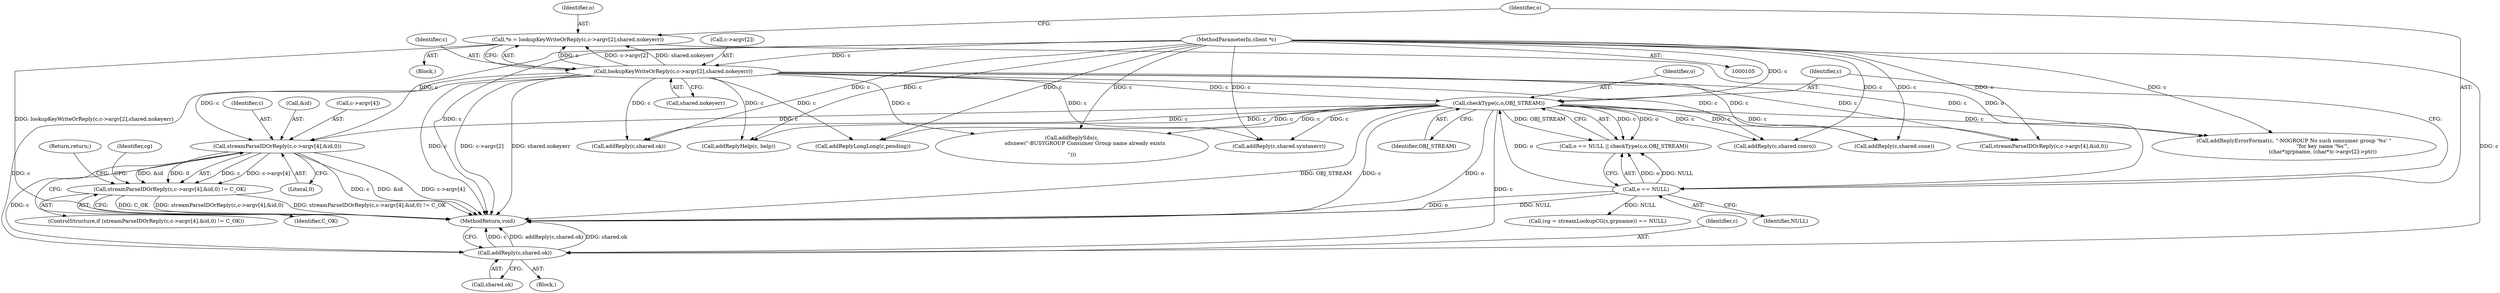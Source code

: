 digraph "0_redis_c04082cf138f1f51cedf05ee9ad36fb6763cafc6@pointer" {
"1000320" [label="(Call,streamParseIDOrReply(c,c->argv[4],&id,0))"];
"1000158" [label="(Call,checkType(c,o,OBJ_STREAM))"];
"1000143" [label="(Call,lookupKeyWriteOrReply(c,c->argv[2],shared.nokeyerr))"];
"1000106" [label="(MethodParameterIn,client *c)"];
"1000155" [label="(Call,o == NULL)"];
"1000141" [label="(Call,*o = lookupKeyWriteOrReply(c,c->argv[2],shared.nokeyerr))"];
"1000319" [label="(Call,streamParseIDOrReply(c,c->argv[4],&id,0) != C_OK)"];
"1000338" [label="(Call,addReply(c,shared.ok))"];
"1000154" [label="(Call,o == NULL || checkType(c,o,OBJ_STREAM))"];
"1000282" [label="(Call,addReplySds(c,\n                sdsnew(\"-BUSYGROUP Consumer Group name already exists\r\n\")))"];
"1000142" [label="(Identifier,o)"];
"1000371" [label="(Call,addReply(c,shared.cone))"];
"1000245" [label="(Call,streamParseIDOrReply(c,c->argv[4],&id,0))"];
"1000321" [label="(Identifier,c)"];
"1000340" [label="(Call,shared.ok)"];
"1000318" [label="(ControlStructure,if (streamParseIDOrReply(c,c->argv[4],&id,0) != C_OK))"];
"1000196" [label="(Call,addReplyErrorFormat(c, \"-NOGROUP No such consumer group '%s' \"\n                                   \"for key name '%s'\",\n                                   (char*)grpname, (char*)c->argv[2]->ptr))"];
"1000330" [label="(Identifier,C_OK)"];
"1000155" [label="(Call,o == NULL)"];
"1000320" [label="(Call,streamParseIDOrReply(c,c->argv[4],&id,0))"];
"1000179" [label="(Call,(cg = streamLookupCG(s,grpname)) == NULL)"];
"1000327" [label="(Call,&id)"];
"1000322" [label="(Call,c->argv[4])"];
"1000432" [label="(MethodReturn,void)"];
"1000271" [label="(Call,addReply(c,shared.ok))"];
"1000422" [label="(Call,addReplyHelp(c, help))"];
"1000139" [label="(Block,)"];
"1000298" [label="(Block,)"];
"1000159" [label="(Identifier,c)"];
"1000408" [label="(Call,addReplyLongLong(c,pending))"];
"1000427" [label="(Call,addReply(c,shared.syntaxerr))"];
"1000145" [label="(Call,c->argv[2])"];
"1000378" [label="(Call,addReply(c,shared.czero))"];
"1000161" [label="(Identifier,OBJ_STREAM)"];
"1000144" [label="(Identifier,c)"];
"1000335" [label="(Identifier,cg)"];
"1000143" [label="(Call,lookupKeyWriteOrReply(c,c->argv[2],shared.nokeyerr))"];
"1000150" [label="(Call,shared.nokeyerr)"];
"1000160" [label="(Identifier,o)"];
"1000329" [label="(Literal,0)"];
"1000319" [label="(Call,streamParseIDOrReply(c,c->argv[4],&id,0) != C_OK)"];
"1000141" [label="(Call,*o = lookupKeyWriteOrReply(c,c->argv[2],shared.nokeyerr))"];
"1000332" [label="(Return,return;)"];
"1000156" [label="(Identifier,o)"];
"1000106" [label="(MethodParameterIn,client *c)"];
"1000338" [label="(Call,addReply(c,shared.ok))"];
"1000158" [label="(Call,checkType(c,o,OBJ_STREAM))"];
"1000157" [label="(Identifier,NULL)"];
"1000339" [label="(Identifier,c)"];
"1000320" -> "1000319"  [label="AST: "];
"1000320" -> "1000329"  [label="CFG: "];
"1000321" -> "1000320"  [label="AST: "];
"1000322" -> "1000320"  [label="AST: "];
"1000327" -> "1000320"  [label="AST: "];
"1000329" -> "1000320"  [label="AST: "];
"1000330" -> "1000320"  [label="CFG: "];
"1000320" -> "1000432"  [label="DDG: c->argv[4]"];
"1000320" -> "1000432"  [label="DDG: c"];
"1000320" -> "1000432"  [label="DDG: &id"];
"1000320" -> "1000319"  [label="DDG: c"];
"1000320" -> "1000319"  [label="DDG: c->argv[4]"];
"1000320" -> "1000319"  [label="DDG: &id"];
"1000320" -> "1000319"  [label="DDG: 0"];
"1000158" -> "1000320"  [label="DDG: c"];
"1000143" -> "1000320"  [label="DDG: c"];
"1000106" -> "1000320"  [label="DDG: c"];
"1000320" -> "1000338"  [label="DDG: c"];
"1000158" -> "1000154"  [label="AST: "];
"1000158" -> "1000161"  [label="CFG: "];
"1000159" -> "1000158"  [label="AST: "];
"1000160" -> "1000158"  [label="AST: "];
"1000161" -> "1000158"  [label="AST: "];
"1000154" -> "1000158"  [label="CFG: "];
"1000158" -> "1000432"  [label="DDG: c"];
"1000158" -> "1000432"  [label="DDG: o"];
"1000158" -> "1000432"  [label="DDG: OBJ_STREAM"];
"1000158" -> "1000154"  [label="DDG: c"];
"1000158" -> "1000154"  [label="DDG: o"];
"1000158" -> "1000154"  [label="DDG: OBJ_STREAM"];
"1000143" -> "1000158"  [label="DDG: c"];
"1000106" -> "1000158"  [label="DDG: c"];
"1000155" -> "1000158"  [label="DDG: o"];
"1000158" -> "1000196"  [label="DDG: c"];
"1000158" -> "1000245"  [label="DDG: c"];
"1000158" -> "1000271"  [label="DDG: c"];
"1000158" -> "1000282"  [label="DDG: c"];
"1000158" -> "1000338"  [label="DDG: c"];
"1000158" -> "1000371"  [label="DDG: c"];
"1000158" -> "1000378"  [label="DDG: c"];
"1000158" -> "1000408"  [label="DDG: c"];
"1000158" -> "1000422"  [label="DDG: c"];
"1000158" -> "1000427"  [label="DDG: c"];
"1000143" -> "1000141"  [label="AST: "];
"1000143" -> "1000150"  [label="CFG: "];
"1000144" -> "1000143"  [label="AST: "];
"1000145" -> "1000143"  [label="AST: "];
"1000150" -> "1000143"  [label="AST: "];
"1000141" -> "1000143"  [label="CFG: "];
"1000143" -> "1000432"  [label="DDG: c"];
"1000143" -> "1000432"  [label="DDG: c->argv[2]"];
"1000143" -> "1000432"  [label="DDG: shared.nokeyerr"];
"1000143" -> "1000141"  [label="DDG: c"];
"1000143" -> "1000141"  [label="DDG: c->argv[2]"];
"1000143" -> "1000141"  [label="DDG: shared.nokeyerr"];
"1000106" -> "1000143"  [label="DDG: c"];
"1000143" -> "1000196"  [label="DDG: c"];
"1000143" -> "1000245"  [label="DDG: c"];
"1000143" -> "1000271"  [label="DDG: c"];
"1000143" -> "1000282"  [label="DDG: c"];
"1000143" -> "1000338"  [label="DDG: c"];
"1000143" -> "1000371"  [label="DDG: c"];
"1000143" -> "1000378"  [label="DDG: c"];
"1000143" -> "1000408"  [label="DDG: c"];
"1000143" -> "1000422"  [label="DDG: c"];
"1000143" -> "1000427"  [label="DDG: c"];
"1000106" -> "1000105"  [label="AST: "];
"1000106" -> "1000432"  [label="DDG: c"];
"1000106" -> "1000196"  [label="DDG: c"];
"1000106" -> "1000245"  [label="DDG: c"];
"1000106" -> "1000271"  [label="DDG: c"];
"1000106" -> "1000282"  [label="DDG: c"];
"1000106" -> "1000338"  [label="DDG: c"];
"1000106" -> "1000371"  [label="DDG: c"];
"1000106" -> "1000378"  [label="DDG: c"];
"1000106" -> "1000408"  [label="DDG: c"];
"1000106" -> "1000422"  [label="DDG: c"];
"1000106" -> "1000427"  [label="DDG: c"];
"1000155" -> "1000154"  [label="AST: "];
"1000155" -> "1000157"  [label="CFG: "];
"1000156" -> "1000155"  [label="AST: "];
"1000157" -> "1000155"  [label="AST: "];
"1000159" -> "1000155"  [label="CFG: "];
"1000154" -> "1000155"  [label="CFG: "];
"1000155" -> "1000432"  [label="DDG: NULL"];
"1000155" -> "1000432"  [label="DDG: o"];
"1000155" -> "1000154"  [label="DDG: o"];
"1000155" -> "1000154"  [label="DDG: NULL"];
"1000141" -> "1000155"  [label="DDG: o"];
"1000155" -> "1000179"  [label="DDG: NULL"];
"1000141" -> "1000139"  [label="AST: "];
"1000142" -> "1000141"  [label="AST: "];
"1000156" -> "1000141"  [label="CFG: "];
"1000141" -> "1000432"  [label="DDG: lookupKeyWriteOrReply(c,c->argv[2],shared.nokeyerr)"];
"1000319" -> "1000318"  [label="AST: "];
"1000319" -> "1000330"  [label="CFG: "];
"1000330" -> "1000319"  [label="AST: "];
"1000332" -> "1000319"  [label="CFG: "];
"1000335" -> "1000319"  [label="CFG: "];
"1000319" -> "1000432"  [label="DDG: streamParseIDOrReply(c,c->argv[4],&id,0) != C_OK"];
"1000319" -> "1000432"  [label="DDG: C_OK"];
"1000319" -> "1000432"  [label="DDG: streamParseIDOrReply(c,c->argv[4],&id,0)"];
"1000338" -> "1000298"  [label="AST: "];
"1000338" -> "1000340"  [label="CFG: "];
"1000339" -> "1000338"  [label="AST: "];
"1000340" -> "1000338"  [label="AST: "];
"1000432" -> "1000338"  [label="CFG: "];
"1000338" -> "1000432"  [label="DDG: c"];
"1000338" -> "1000432"  [label="DDG: addReply(c,shared.ok)"];
"1000338" -> "1000432"  [label="DDG: shared.ok"];
}
